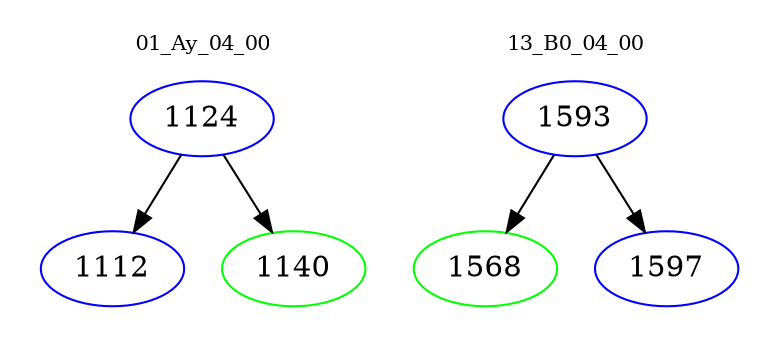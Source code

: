 digraph{
subgraph cluster_0 {
color = white
label = "01_Ay_04_00";
fontsize=10;
T0_1124 [label="1124", color="blue"]
T0_1124 -> T0_1112 [color="black"]
T0_1112 [label="1112", color="blue"]
T0_1124 -> T0_1140 [color="black"]
T0_1140 [label="1140", color="green"]
}
subgraph cluster_1 {
color = white
label = "13_B0_04_00";
fontsize=10;
T1_1593 [label="1593", color="blue"]
T1_1593 -> T1_1568 [color="black"]
T1_1568 [label="1568", color="green"]
T1_1593 -> T1_1597 [color="black"]
T1_1597 [label="1597", color="blue"]
}
}
